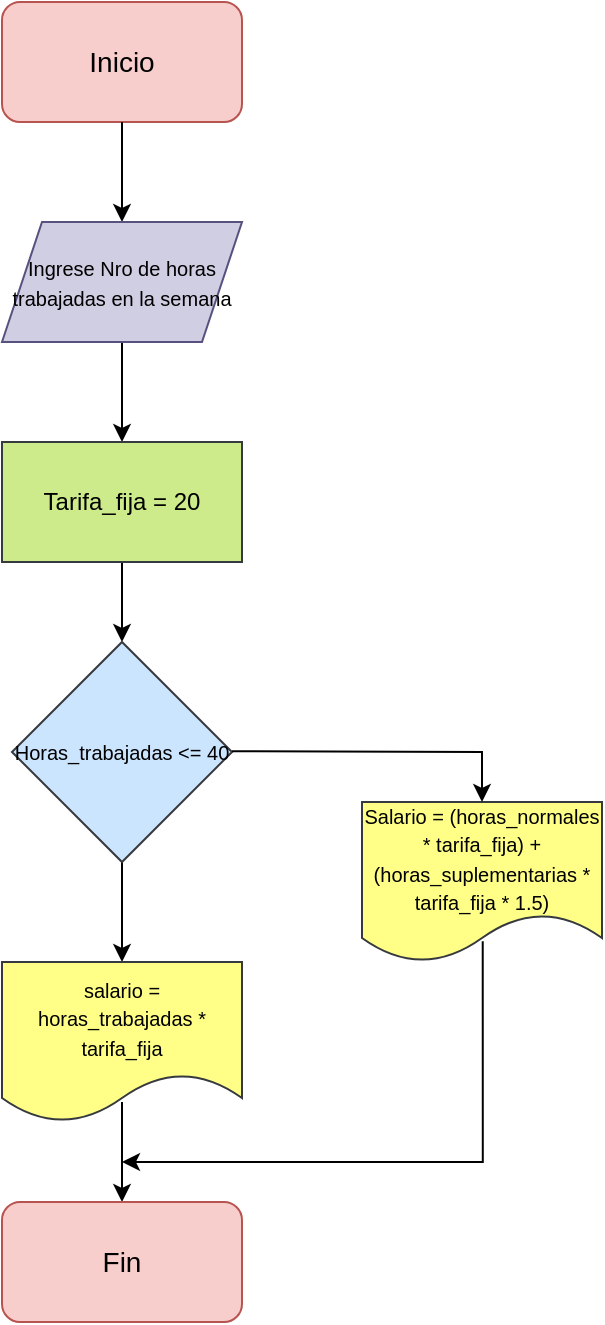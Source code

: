 <mxfile version="24.3.1" type="github">
  <diagram id="C5RBs43oDa-KdzZeNtuy" name="Page-1">
    <mxGraphModel dx="700" dy="348" grid="1" gridSize="10" guides="1" tooltips="1" connect="1" arrows="1" fold="1" page="1" pageScale="1" pageWidth="827" pageHeight="1169" math="0" shadow="0">
      <root>
        <mxCell id="WIyWlLk6GJQsqaUBKTNV-0" />
        <mxCell id="WIyWlLk6GJQsqaUBKTNV-1" parent="WIyWlLk6GJQsqaUBKTNV-0" />
        <mxCell id="ntL26I1QKMjrGdttYEMc-0" value="&lt;font style=&quot;font-size: 14px;&quot;&gt;Inicio&lt;/font&gt;" style="rounded=1;whiteSpace=wrap;html=1;fillColor=#f8cecc;strokeColor=#b85450;" vertex="1" parent="WIyWlLk6GJQsqaUBKTNV-1">
          <mxGeometry x="320" y="240" width="120" height="60" as="geometry" />
        </mxCell>
        <mxCell id="ntL26I1QKMjrGdttYEMc-1" value="" style="endArrow=classic;html=1;rounded=0;" edge="1" parent="WIyWlLk6GJQsqaUBKTNV-1">
          <mxGeometry width="50" height="50" relative="1" as="geometry">
            <mxPoint x="380" y="300" as="sourcePoint" />
            <mxPoint x="380" y="350" as="targetPoint" />
            <Array as="points">
              <mxPoint x="379.5" y="300" />
            </Array>
          </mxGeometry>
        </mxCell>
        <mxCell id="ntL26I1QKMjrGdttYEMc-3" style="edgeStyle=orthogonalEdgeStyle;rounded=0;orthogonalLoop=1;jettySize=auto;html=1;" edge="1" parent="WIyWlLk6GJQsqaUBKTNV-1" source="ntL26I1QKMjrGdttYEMc-2">
          <mxGeometry relative="1" as="geometry">
            <mxPoint x="380" y="460" as="targetPoint" />
          </mxGeometry>
        </mxCell>
        <mxCell id="ntL26I1QKMjrGdttYEMc-2" value="&lt;font style=&quot;font-size: 10px;&quot;&gt;Ingrese Nro de horas trabajadas en la semana&lt;/font&gt;" style="shape=parallelogram;perimeter=parallelogramPerimeter;whiteSpace=wrap;html=1;fixedSize=1;fillColor=#d0cee2;strokeColor=#56517e;" vertex="1" parent="WIyWlLk6GJQsqaUBKTNV-1">
          <mxGeometry x="320" y="350" width="120" height="60" as="geometry" />
        </mxCell>
        <mxCell id="ntL26I1QKMjrGdttYEMc-5" style="edgeStyle=orthogonalEdgeStyle;rounded=0;orthogonalLoop=1;jettySize=auto;html=1;" edge="1" parent="WIyWlLk6GJQsqaUBKTNV-1" source="ntL26I1QKMjrGdttYEMc-4">
          <mxGeometry relative="1" as="geometry">
            <mxPoint x="380" y="560" as="targetPoint" />
          </mxGeometry>
        </mxCell>
        <mxCell id="ntL26I1QKMjrGdttYEMc-4" value="Tarifa_fija = 20" style="rounded=0;whiteSpace=wrap;html=1;fillColor=#cdeb8b;strokeColor=#36393d;" vertex="1" parent="WIyWlLk6GJQsqaUBKTNV-1">
          <mxGeometry x="320" y="460" width="120" height="60" as="geometry" />
        </mxCell>
        <mxCell id="ntL26I1QKMjrGdttYEMc-13" style="edgeStyle=orthogonalEdgeStyle;rounded=0;orthogonalLoop=1;jettySize=auto;html=1;" edge="1" parent="WIyWlLk6GJQsqaUBKTNV-1" source="ntL26I1QKMjrGdttYEMc-8">
          <mxGeometry relative="1" as="geometry">
            <mxPoint x="380" y="720" as="targetPoint" />
          </mxGeometry>
        </mxCell>
        <mxCell id="ntL26I1QKMjrGdttYEMc-8" value="&lt;font style=&quot;font-size: 10px;&quot;&gt;Horas_trabajadas &amp;lt;= 40&lt;/font&gt;" style="rhombus;whiteSpace=wrap;html=1;fillColor=#cce5ff;strokeColor=#36393d;" vertex="1" parent="WIyWlLk6GJQsqaUBKTNV-1">
          <mxGeometry x="325" y="560" width="110" height="110" as="geometry" />
        </mxCell>
        <mxCell id="ntL26I1QKMjrGdttYEMc-18" style="edgeStyle=orthogonalEdgeStyle;rounded=0;orthogonalLoop=1;jettySize=auto;html=1;exitX=0.503;exitY=0.871;exitDx=0;exitDy=0;exitPerimeter=0;" edge="1" parent="WIyWlLk6GJQsqaUBKTNV-1" source="ntL26I1QKMjrGdttYEMc-11">
          <mxGeometry relative="1" as="geometry">
            <mxPoint x="380" y="820" as="targetPoint" />
            <Array as="points">
              <mxPoint x="560" y="820" />
            </Array>
          </mxGeometry>
        </mxCell>
        <mxCell id="ntL26I1QKMjrGdttYEMc-11" value="&lt;font style=&quot;font-size: 10px;&quot;&gt;Salario = (horas_normales * tarifa_fija) + (horas_suplementarias * tarifa_fija * 1.5)&lt;/font&gt;" style="shape=document;whiteSpace=wrap;html=1;boundedLbl=1;fillColor=#ffff88;strokeColor=#36393d;" vertex="1" parent="WIyWlLk6GJQsqaUBKTNV-1">
          <mxGeometry x="500" y="640" width="120" height="80" as="geometry" />
        </mxCell>
        <mxCell id="ntL26I1QKMjrGdttYEMc-17" style="edgeStyle=orthogonalEdgeStyle;rounded=0;orthogonalLoop=1;jettySize=auto;html=1;entryX=0.5;entryY=0;entryDx=0;entryDy=0;exitX=0.5;exitY=0.875;exitDx=0;exitDy=0;exitPerimeter=0;" edge="1" parent="WIyWlLk6GJQsqaUBKTNV-1" source="ntL26I1QKMjrGdttYEMc-14" target="ntL26I1QKMjrGdttYEMc-16">
          <mxGeometry relative="1" as="geometry" />
        </mxCell>
        <mxCell id="ntL26I1QKMjrGdttYEMc-14" value="&lt;font style=&quot;font-size: 10px;&quot;&gt;salario = horas_trabajadas * tarifa_fija&lt;/font&gt;" style="shape=document;whiteSpace=wrap;html=1;boundedLbl=1;fillColor=#ffff88;strokeColor=#36393d;" vertex="1" parent="WIyWlLk6GJQsqaUBKTNV-1">
          <mxGeometry x="320" y="720" width="120" height="80" as="geometry" />
        </mxCell>
        <mxCell id="ntL26I1QKMjrGdttYEMc-16" value="&lt;font style=&quot;font-size: 14px;&quot;&gt;Fin&lt;/font&gt;" style="rounded=1;whiteSpace=wrap;html=1;fillColor=#f8cecc;strokeColor=#b85450;" vertex="1" parent="WIyWlLk6GJQsqaUBKTNV-1">
          <mxGeometry x="320" y="840" width="120" height="60" as="geometry" />
        </mxCell>
        <mxCell id="ntL26I1QKMjrGdttYEMc-19" value="" style="endArrow=classic;html=1;rounded=0;entryX=0.5;entryY=0;entryDx=0;entryDy=0;" edge="1" parent="WIyWlLk6GJQsqaUBKTNV-1" target="ntL26I1QKMjrGdttYEMc-11">
          <mxGeometry width="50" height="50" relative="1" as="geometry">
            <mxPoint x="435" y="614.58" as="sourcePoint" />
            <mxPoint x="570" y="615" as="targetPoint" />
            <Array as="points">
              <mxPoint x="560" y="615" />
            </Array>
          </mxGeometry>
        </mxCell>
      </root>
    </mxGraphModel>
  </diagram>
</mxfile>
